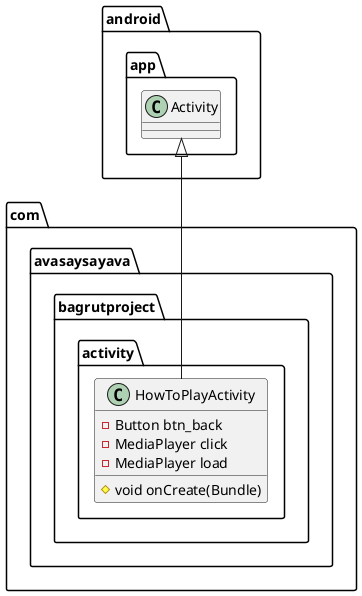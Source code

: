 @startuml
class com.avasaysayava.bagrutproject.activity.HowToPlayActivity {
- Button btn_back
- MediaPlayer click
- MediaPlayer load
# void onCreate(Bundle)
}




android.app.Activity <|-- com.avasaysayava.bagrutproject.activity.HowToPlayActivity
@enduml